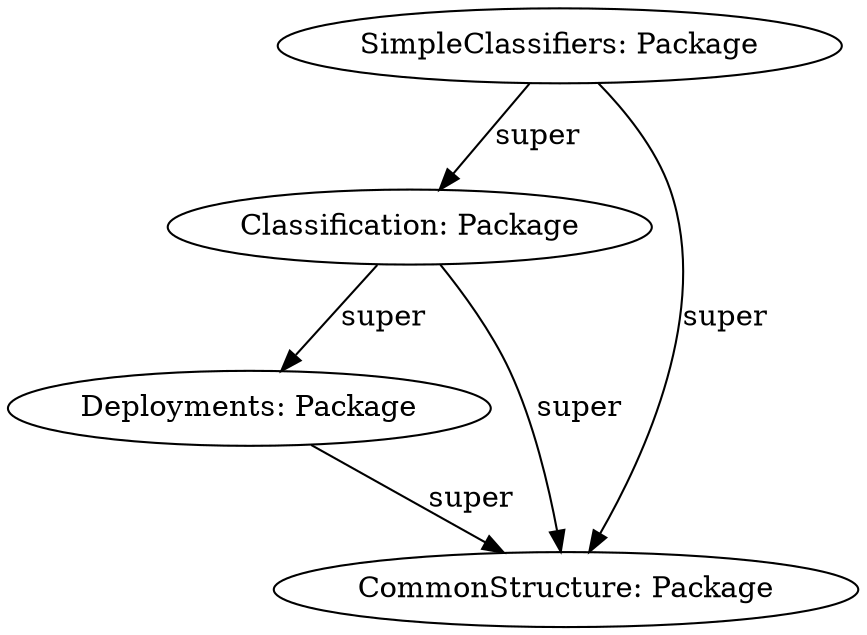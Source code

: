 digraph{
{style = filled
shape = box
}
"ID6c3830ed" [label= "Deployments: Package" style=solid fillcolor = white]
"ID46e32574" [label= "Classification: Package" style=solid fillcolor = white]
"ID308d8de8" [label= "SimpleClassifiers: Package" style=solid fillcolor = white]
"ID1a345c6c" [label= "CommonStructure: Package" style=solid fillcolor = white]
ID6c3830ed -> ID1a345c6c [label = "super" style = solid color = black ]
ID308d8de8 -> ID46e32574 [label = "super" style = solid color = black ]
ID46e32574 -> ID1a345c6c [label = "super" style = solid color = black ]
ID46e32574 -> ID6c3830ed [label = "super" style = solid color = black ]
ID308d8de8 -> ID1a345c6c [label = "super" style = solid color = black ]
}